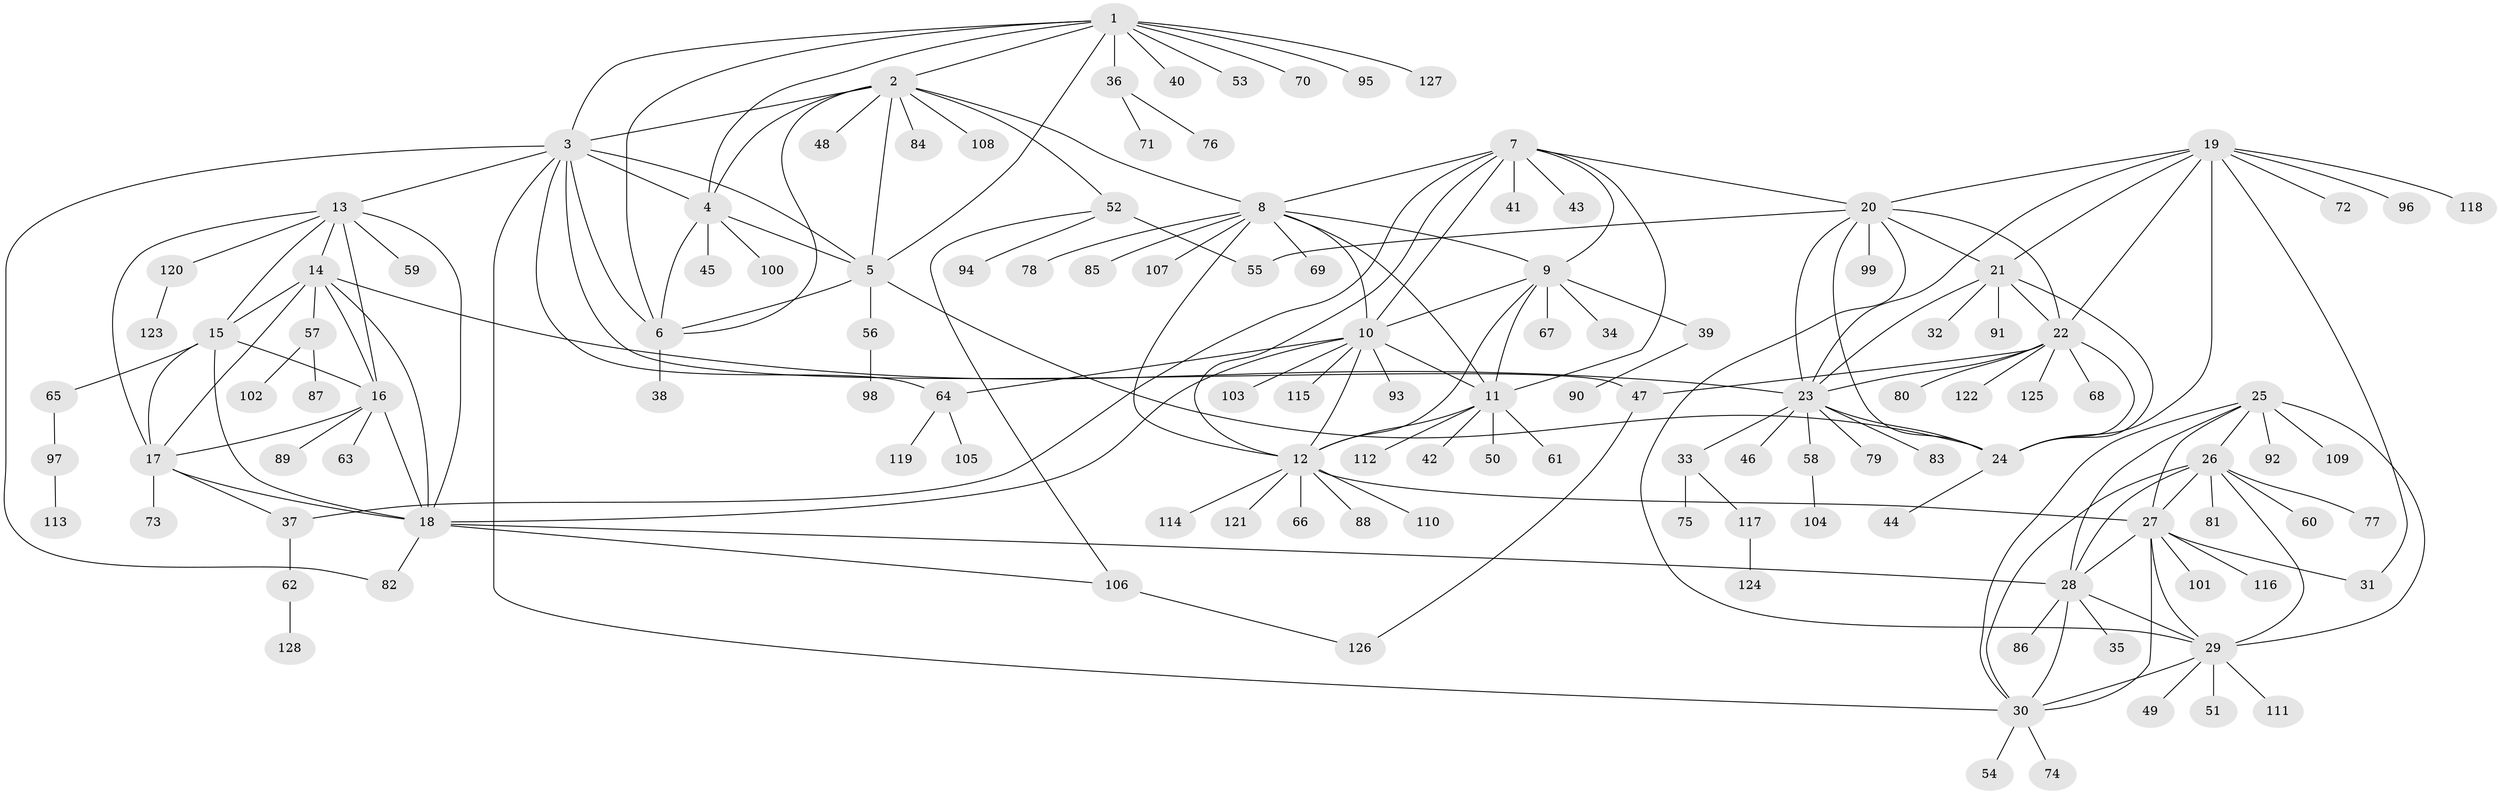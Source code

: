 // Generated by graph-tools (version 1.1) at 2025/54/03/09/25 04:54:48]
// undirected, 128 vertices, 191 edges
graph export_dot {
graph [start="1"]
  node [color=gray90,style=filled];
  1;
  2;
  3;
  4;
  5;
  6;
  7;
  8;
  9;
  10;
  11;
  12;
  13;
  14;
  15;
  16;
  17;
  18;
  19;
  20;
  21;
  22;
  23;
  24;
  25;
  26;
  27;
  28;
  29;
  30;
  31;
  32;
  33;
  34;
  35;
  36;
  37;
  38;
  39;
  40;
  41;
  42;
  43;
  44;
  45;
  46;
  47;
  48;
  49;
  50;
  51;
  52;
  53;
  54;
  55;
  56;
  57;
  58;
  59;
  60;
  61;
  62;
  63;
  64;
  65;
  66;
  67;
  68;
  69;
  70;
  71;
  72;
  73;
  74;
  75;
  76;
  77;
  78;
  79;
  80;
  81;
  82;
  83;
  84;
  85;
  86;
  87;
  88;
  89;
  90;
  91;
  92;
  93;
  94;
  95;
  96;
  97;
  98;
  99;
  100;
  101;
  102;
  103;
  104;
  105;
  106;
  107;
  108;
  109;
  110;
  111;
  112;
  113;
  114;
  115;
  116;
  117;
  118;
  119;
  120;
  121;
  122;
  123;
  124;
  125;
  126;
  127;
  128;
  1 -- 2;
  1 -- 3;
  1 -- 4;
  1 -- 5;
  1 -- 6;
  1 -- 36;
  1 -- 40;
  1 -- 53;
  1 -- 70;
  1 -- 95;
  1 -- 127;
  2 -- 3;
  2 -- 4;
  2 -- 5;
  2 -- 6;
  2 -- 8;
  2 -- 48;
  2 -- 52;
  2 -- 84;
  2 -- 108;
  3 -- 4;
  3 -- 5;
  3 -- 6;
  3 -- 13;
  3 -- 30;
  3 -- 47;
  3 -- 64;
  3 -- 82;
  4 -- 5;
  4 -- 6;
  4 -- 45;
  4 -- 100;
  5 -- 6;
  5 -- 24;
  5 -- 56;
  6 -- 38;
  7 -- 8;
  7 -- 9;
  7 -- 10;
  7 -- 11;
  7 -- 12;
  7 -- 20;
  7 -- 37;
  7 -- 41;
  7 -- 43;
  8 -- 9;
  8 -- 10;
  8 -- 11;
  8 -- 12;
  8 -- 69;
  8 -- 78;
  8 -- 85;
  8 -- 107;
  9 -- 10;
  9 -- 11;
  9 -- 12;
  9 -- 34;
  9 -- 39;
  9 -- 67;
  10 -- 11;
  10 -- 12;
  10 -- 18;
  10 -- 64;
  10 -- 93;
  10 -- 103;
  10 -- 115;
  11 -- 12;
  11 -- 42;
  11 -- 50;
  11 -- 61;
  11 -- 112;
  12 -- 27;
  12 -- 66;
  12 -- 88;
  12 -- 110;
  12 -- 114;
  12 -- 121;
  13 -- 14;
  13 -- 15;
  13 -- 16;
  13 -- 17;
  13 -- 18;
  13 -- 59;
  13 -- 120;
  14 -- 15;
  14 -- 16;
  14 -- 17;
  14 -- 18;
  14 -- 23;
  14 -- 57;
  15 -- 16;
  15 -- 17;
  15 -- 18;
  15 -- 65;
  16 -- 17;
  16 -- 18;
  16 -- 63;
  16 -- 89;
  17 -- 18;
  17 -- 37;
  17 -- 73;
  18 -- 28;
  18 -- 82;
  18 -- 106;
  19 -- 20;
  19 -- 21;
  19 -- 22;
  19 -- 23;
  19 -- 24;
  19 -- 31;
  19 -- 72;
  19 -- 96;
  19 -- 118;
  20 -- 21;
  20 -- 22;
  20 -- 23;
  20 -- 24;
  20 -- 29;
  20 -- 55;
  20 -- 99;
  21 -- 22;
  21 -- 23;
  21 -- 24;
  21 -- 32;
  21 -- 91;
  22 -- 23;
  22 -- 24;
  22 -- 47;
  22 -- 68;
  22 -- 80;
  22 -- 122;
  22 -- 125;
  23 -- 24;
  23 -- 33;
  23 -- 46;
  23 -- 58;
  23 -- 79;
  23 -- 83;
  24 -- 44;
  25 -- 26;
  25 -- 27;
  25 -- 28;
  25 -- 29;
  25 -- 30;
  25 -- 92;
  25 -- 109;
  26 -- 27;
  26 -- 28;
  26 -- 29;
  26 -- 30;
  26 -- 60;
  26 -- 77;
  26 -- 81;
  27 -- 28;
  27 -- 29;
  27 -- 30;
  27 -- 31;
  27 -- 101;
  27 -- 116;
  28 -- 29;
  28 -- 30;
  28 -- 35;
  28 -- 86;
  29 -- 30;
  29 -- 49;
  29 -- 51;
  29 -- 111;
  30 -- 54;
  30 -- 74;
  33 -- 75;
  33 -- 117;
  36 -- 71;
  36 -- 76;
  37 -- 62;
  39 -- 90;
  47 -- 126;
  52 -- 55;
  52 -- 94;
  52 -- 106;
  56 -- 98;
  57 -- 87;
  57 -- 102;
  58 -- 104;
  62 -- 128;
  64 -- 105;
  64 -- 119;
  65 -- 97;
  97 -- 113;
  106 -- 126;
  117 -- 124;
  120 -- 123;
}
